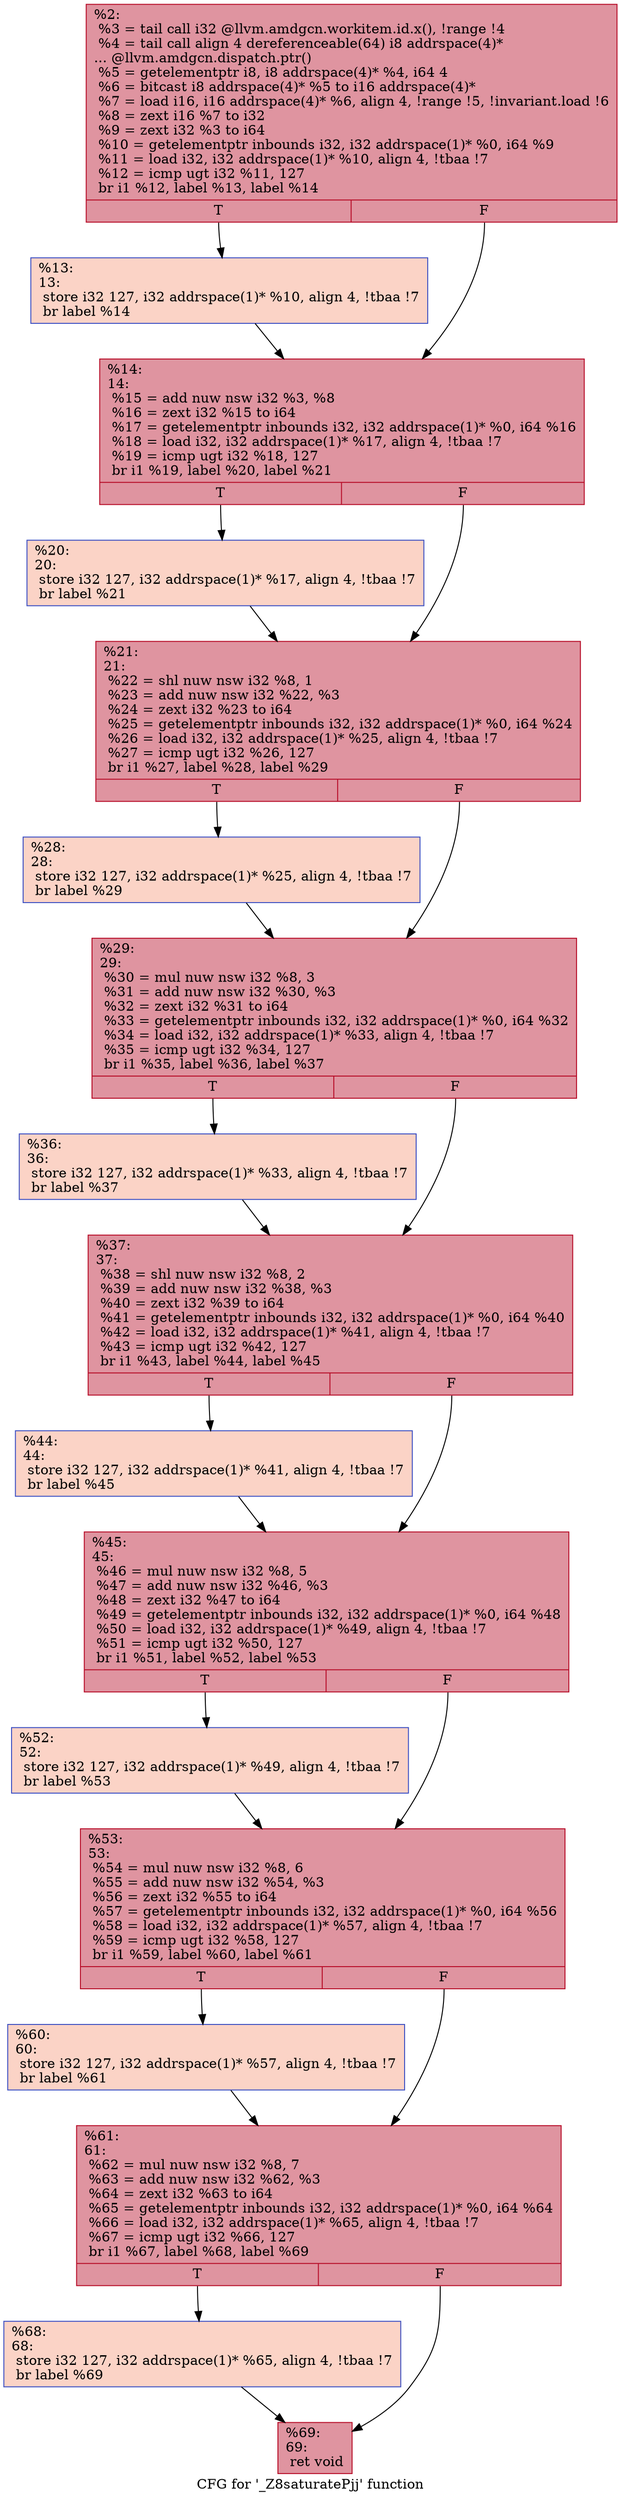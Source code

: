 digraph "CFG for '_Z8saturatePjj' function" {
	label="CFG for '_Z8saturatePjj' function";

	Node0x5f94ac0 [shape=record,color="#b70d28ff", style=filled, fillcolor="#b70d2870",label="{%2:\l  %3 = tail call i32 @llvm.amdgcn.workitem.id.x(), !range !4\l  %4 = tail call align 4 dereferenceable(64) i8 addrspace(4)*\l... @llvm.amdgcn.dispatch.ptr()\l  %5 = getelementptr i8, i8 addrspace(4)* %4, i64 4\l  %6 = bitcast i8 addrspace(4)* %5 to i16 addrspace(4)*\l  %7 = load i16, i16 addrspace(4)* %6, align 4, !range !5, !invariant.load !6\l  %8 = zext i16 %7 to i32\l  %9 = zext i32 %3 to i64\l  %10 = getelementptr inbounds i32, i32 addrspace(1)* %0, i64 %9\l  %11 = load i32, i32 addrspace(1)* %10, align 4, !tbaa !7\l  %12 = icmp ugt i32 %11, 127\l  br i1 %12, label %13, label %14\l|{<s0>T|<s1>F}}"];
	Node0x5f94ac0:s0 -> Node0x5f95ac0;
	Node0x5f94ac0:s1 -> Node0x5f96a20;
	Node0x5f95ac0 [shape=record,color="#3d50c3ff", style=filled, fillcolor="#f59c7d70",label="{%13:\l13:                                               \l  store i32 127, i32 addrspace(1)* %10, align 4, !tbaa !7\l  br label %14\l}"];
	Node0x5f95ac0 -> Node0x5f96a20;
	Node0x5f96a20 [shape=record,color="#b70d28ff", style=filled, fillcolor="#b70d2870",label="{%14:\l14:                                               \l  %15 = add nuw nsw i32 %3, %8\l  %16 = zext i32 %15 to i64\l  %17 = getelementptr inbounds i32, i32 addrspace(1)* %0, i64 %16\l  %18 = load i32, i32 addrspace(1)* %17, align 4, !tbaa !7\l  %19 = icmp ugt i32 %18, 127\l  br i1 %19, label %20, label %21\l|{<s0>T|<s1>F}}"];
	Node0x5f96a20:s0 -> Node0x5f975b0;
	Node0x5f96a20:s1 -> Node0x5f97600;
	Node0x5f975b0 [shape=record,color="#3d50c3ff", style=filled, fillcolor="#f59c7d70",label="{%20:\l20:                                               \l  store i32 127, i32 addrspace(1)* %17, align 4, !tbaa !7\l  br label %21\l}"];
	Node0x5f975b0 -> Node0x5f97600;
	Node0x5f97600 [shape=record,color="#b70d28ff", style=filled, fillcolor="#b70d2870",label="{%21:\l21:                                               \l  %22 = shl nuw nsw i32 %8, 1\l  %23 = add nuw nsw i32 %22, %3\l  %24 = zext i32 %23 to i64\l  %25 = getelementptr inbounds i32, i32 addrspace(1)* %0, i64 %24\l  %26 = load i32, i32 addrspace(1)* %25, align 4, !tbaa !7\l  %27 = icmp ugt i32 %26, 127\l  br i1 %27, label %28, label %29\l|{<s0>T|<s1>F}}"];
	Node0x5f97600:s0 -> Node0x5f97b90;
	Node0x5f97600:s1 -> Node0x5f97be0;
	Node0x5f97b90 [shape=record,color="#3d50c3ff", style=filled, fillcolor="#f59c7d70",label="{%28:\l28:                                               \l  store i32 127, i32 addrspace(1)* %25, align 4, !tbaa !7\l  br label %29\l}"];
	Node0x5f97b90 -> Node0x5f97be0;
	Node0x5f97be0 [shape=record,color="#b70d28ff", style=filled, fillcolor="#b70d2870",label="{%29:\l29:                                               \l  %30 = mul nuw nsw i32 %8, 3\l  %31 = add nuw nsw i32 %30, %3\l  %32 = zext i32 %31 to i64\l  %33 = getelementptr inbounds i32, i32 addrspace(1)* %0, i64 %32\l  %34 = load i32, i32 addrspace(1)* %33, align 4, !tbaa !7\l  %35 = icmp ugt i32 %34, 127\l  br i1 %35, label %36, label %37\l|{<s0>T|<s1>F}}"];
	Node0x5f97be0:s0 -> Node0x5f98240;
	Node0x5f97be0:s1 -> Node0x5f98290;
	Node0x5f98240 [shape=record,color="#3d50c3ff", style=filled, fillcolor="#f59c7d70",label="{%36:\l36:                                               \l  store i32 127, i32 addrspace(1)* %33, align 4, !tbaa !7\l  br label %37\l}"];
	Node0x5f98240 -> Node0x5f98290;
	Node0x5f98290 [shape=record,color="#b70d28ff", style=filled, fillcolor="#b70d2870",label="{%37:\l37:                                               \l  %38 = shl nuw nsw i32 %8, 2\l  %39 = add nuw nsw i32 %38, %3\l  %40 = zext i32 %39 to i64\l  %41 = getelementptr inbounds i32, i32 addrspace(1)* %0, i64 %40\l  %42 = load i32, i32 addrspace(1)* %41, align 4, !tbaa !7\l  %43 = icmp ugt i32 %42, 127\l  br i1 %43, label %44, label %45\l|{<s0>T|<s1>F}}"];
	Node0x5f98290:s0 -> Node0x5f987f0;
	Node0x5f98290:s1 -> Node0x5f98840;
	Node0x5f987f0 [shape=record,color="#3d50c3ff", style=filled, fillcolor="#f59c7d70",label="{%44:\l44:                                               \l  store i32 127, i32 addrspace(1)* %41, align 4, !tbaa !7\l  br label %45\l}"];
	Node0x5f987f0 -> Node0x5f98840;
	Node0x5f98840 [shape=record,color="#b70d28ff", style=filled, fillcolor="#b70d2870",label="{%45:\l45:                                               \l  %46 = mul nuw nsw i32 %8, 5\l  %47 = add nuw nsw i32 %46, %3\l  %48 = zext i32 %47 to i64\l  %49 = getelementptr inbounds i32, i32 addrspace(1)* %0, i64 %48\l  %50 = load i32, i32 addrspace(1)* %49, align 4, !tbaa !7\l  %51 = icmp ugt i32 %50, 127\l  br i1 %51, label %52, label %53\l|{<s0>T|<s1>F}}"];
	Node0x5f98840:s0 -> Node0x5f98da0;
	Node0x5f98840:s1 -> Node0x5f98df0;
	Node0x5f98da0 [shape=record,color="#3d50c3ff", style=filled, fillcolor="#f59c7d70",label="{%52:\l52:                                               \l  store i32 127, i32 addrspace(1)* %49, align 4, !tbaa !7\l  br label %53\l}"];
	Node0x5f98da0 -> Node0x5f98df0;
	Node0x5f98df0 [shape=record,color="#b70d28ff", style=filled, fillcolor="#b70d2870",label="{%53:\l53:                                               \l  %54 = mul nuw nsw i32 %8, 6\l  %55 = add nuw nsw i32 %54, %3\l  %56 = zext i32 %55 to i64\l  %57 = getelementptr inbounds i32, i32 addrspace(1)* %0, i64 %56\l  %58 = load i32, i32 addrspace(1)* %57, align 4, !tbaa !7\l  %59 = icmp ugt i32 %58, 127\l  br i1 %59, label %60, label %61\l|{<s0>T|<s1>F}}"];
	Node0x5f98df0:s0 -> Node0x5f99350;
	Node0x5f98df0:s1 -> Node0x5f993a0;
	Node0x5f99350 [shape=record,color="#3d50c3ff", style=filled, fillcolor="#f59c7d70",label="{%60:\l60:                                               \l  store i32 127, i32 addrspace(1)* %57, align 4, !tbaa !7\l  br label %61\l}"];
	Node0x5f99350 -> Node0x5f993a0;
	Node0x5f993a0 [shape=record,color="#b70d28ff", style=filled, fillcolor="#b70d2870",label="{%61:\l61:                                               \l  %62 = mul nuw nsw i32 %8, 7\l  %63 = add nuw nsw i32 %62, %3\l  %64 = zext i32 %63 to i64\l  %65 = getelementptr inbounds i32, i32 addrspace(1)* %0, i64 %64\l  %66 = load i32, i32 addrspace(1)* %65, align 4, !tbaa !7\l  %67 = icmp ugt i32 %66, 127\l  br i1 %67, label %68, label %69\l|{<s0>T|<s1>F}}"];
	Node0x5f993a0:s0 -> Node0x5f99b40;
	Node0x5f993a0:s1 -> Node0x5f99b90;
	Node0x5f99b40 [shape=record,color="#3d50c3ff", style=filled, fillcolor="#f59c7d70",label="{%68:\l68:                                               \l  store i32 127, i32 addrspace(1)* %65, align 4, !tbaa !7\l  br label %69\l}"];
	Node0x5f99b40 -> Node0x5f99b90;
	Node0x5f99b90 [shape=record,color="#b70d28ff", style=filled, fillcolor="#b70d2870",label="{%69:\l69:                                               \l  ret void\l}"];
}
